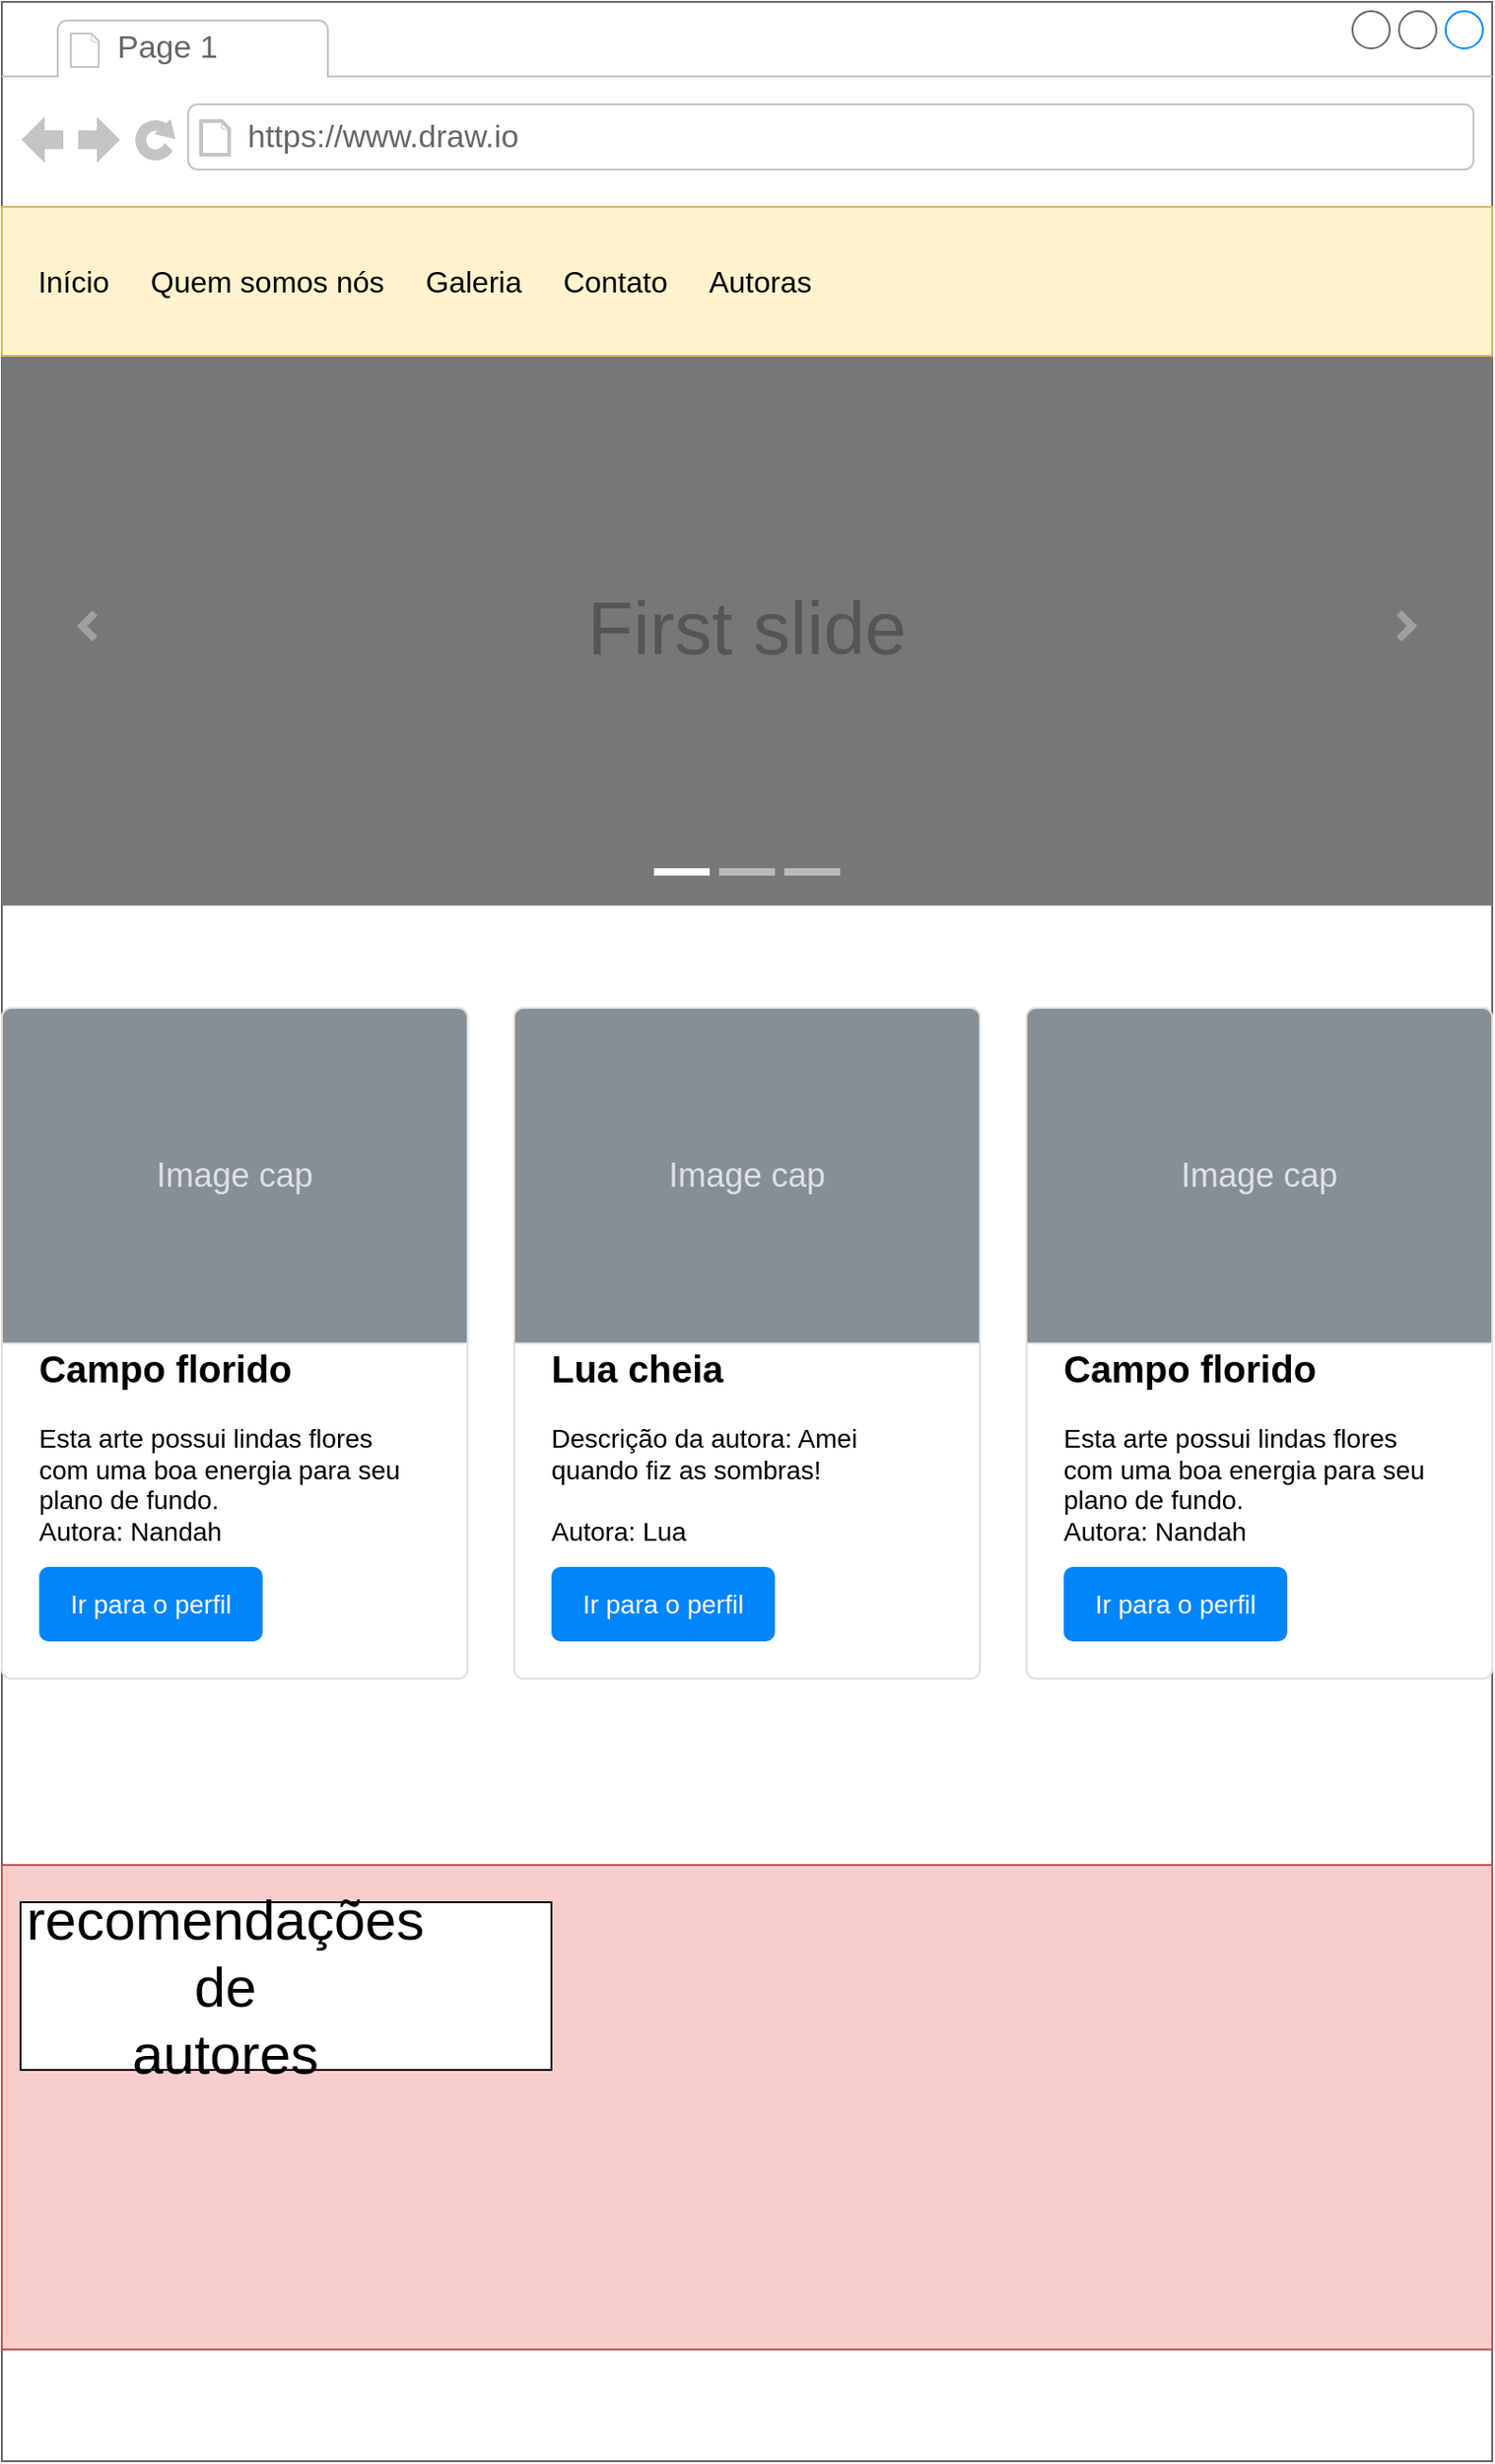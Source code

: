 <mxfile version="14.7.1" type="github"><diagram id="wK1NJLroiv-2ser9sW-l" name="Page-1"><mxGraphModel dx="997" dy="580" grid="1" gridSize="10" guides="1" tooltips="1" connect="1" arrows="1" fold="1" page="1" pageScale="1" pageWidth="827" pageHeight="1169" math="0" shadow="0"><root><mxCell id="0"/><mxCell id="1" parent="0"/><mxCell id="tDXbiLjTbDgPIIlDf_-2-12" value="" style="strokeWidth=1;shadow=0;dashed=0;align=center;html=1;shape=mxgraph.mockup.containers.browserWindow;rSize=0;strokeColor=#666666;strokeColor2=#008cff;strokeColor3=#c4c4c4;mainText=,;recursiveResize=0;" vertex="1" parent="1"><mxGeometry x="50" y="730" width="800" height="1320" as="geometry"/></mxCell><mxCell id="tDXbiLjTbDgPIIlDf_-2-13" value="Page 1" style="strokeWidth=1;shadow=0;dashed=0;align=center;html=1;shape=mxgraph.mockup.containers.anchor;fontSize=17;fontColor=#666666;align=left;" vertex="1" parent="tDXbiLjTbDgPIIlDf_-2-12"><mxGeometry x="60" y="12" width="110" height="26" as="geometry"/></mxCell><mxCell id="tDXbiLjTbDgPIIlDf_-2-14" value="https://www.draw.io" style="strokeWidth=1;shadow=0;dashed=0;align=center;html=1;shape=mxgraph.mockup.containers.anchor;rSize=0;fontSize=17;fontColor=#666666;align=left;" vertex="1" parent="tDXbiLjTbDgPIIlDf_-2-12"><mxGeometry x="130" y="60" width="250" height="26" as="geometry"/></mxCell><mxCell id="tDXbiLjTbDgPIIlDf_-2-15" value="First slide" style="html=1;shadow=0;dashed=0;strokeColor=none;strokeWidth=1;fillColor=#777777;fontColor=#555555;whiteSpace=wrap;align=center;verticalAlign=middle;fontStyle=0;fontSize=40;" vertex="1" parent="tDXbiLjTbDgPIIlDf_-2-12"><mxGeometry y="185" width="800" height="300" as="geometry"/></mxCell><mxCell id="tDXbiLjTbDgPIIlDf_-2-16" value="" style="html=1;verticalLabelPosition=bottom;labelBackgroundColor=#ffffff;verticalAlign=top;shadow=0;dashed=0;strokeWidth=4;shape=mxgraph.ios7.misc.more;strokeColor=#a0a0a0;" vertex="1" parent="tDXbiLjTbDgPIIlDf_-2-15"><mxGeometry x="1" y="0.5" width="7" height="14" relative="1" as="geometry"><mxPoint x="-50" y="-7" as="offset"/></mxGeometry></mxCell><mxCell id="tDXbiLjTbDgPIIlDf_-2-17" value="" style="flipH=1;html=1;verticalLabelPosition=bottom;labelBackgroundColor=#ffffff;verticalAlign=top;shadow=0;dashed=0;strokeWidth=4;shape=mxgraph.ios7.misc.more;strokeColor=#a0a0a0;" vertex="1" parent="tDXbiLjTbDgPIIlDf_-2-15"><mxGeometry y="0.5" width="7" height="14" relative="1" as="geometry"><mxPoint x="43" y="-7" as="offset"/></mxGeometry></mxCell><mxCell id="tDXbiLjTbDgPIIlDf_-2-18" value="" style="html=1;shadow=0;strokeColor=none;fillColor=#ffffff;" vertex="1" parent="tDXbiLjTbDgPIIlDf_-2-15"><mxGeometry x="0.5" y="1" width="30" height="4" relative="1" as="geometry"><mxPoint x="-50" y="-20" as="offset"/></mxGeometry></mxCell><mxCell id="tDXbiLjTbDgPIIlDf_-2-19" value="" style="html=1;shadow=0;strokeColor=none;fillColor=#BBBBBB;" vertex="1" parent="tDXbiLjTbDgPIIlDf_-2-15"><mxGeometry x="0.5" y="1" width="30" height="4" relative="1" as="geometry"><mxPoint x="-15" y="-20" as="offset"/></mxGeometry></mxCell><mxCell id="tDXbiLjTbDgPIIlDf_-2-20" value="" style="html=1;shadow=0;strokeColor=none;fillColor=#BBBBBB;" vertex="1" parent="tDXbiLjTbDgPIIlDf_-2-15"><mxGeometry x="0.5" y="1" width="30" height="4" relative="1" as="geometry"><mxPoint x="20" y="-20" as="offset"/></mxGeometry></mxCell><mxCell id="tDXbiLjTbDgPIIlDf_-2-21" value="&amp;nbsp;Início&amp;nbsp; &amp;nbsp; &amp;nbsp;Quem somos nós&amp;nbsp; &amp;nbsp; &amp;nbsp;Galeria&amp;nbsp; &amp;nbsp; &amp;nbsp;Contato&amp;nbsp; &amp;nbsp; &amp;nbsp;Autoras&amp;nbsp;" style="html=1;shadow=0;dashed=0;fillColor=#fff2cc;strokeColor=#d6b656;fontSize=16;align=left;spacing=15;" vertex="1" parent="tDXbiLjTbDgPIIlDf_-2-12"><mxGeometry y="110" width="800" height="80" as="geometry"/></mxCell><mxCell id="tDXbiLjTbDgPIIlDf_-2-38" value="&lt;span style=&quot;font-size: 20px&quot;&gt;&lt;b&gt;Campo florido&lt;/b&gt;&lt;/span&gt;&lt;br style=&quot;font-size: 14px&quot;&gt;&lt;br style=&quot;font-size: 14px&quot;&gt;Esta arte possui lindas flores&amp;nbsp;&lt;br&gt;com uma boa energia para seu plano de fundo.&lt;br&gt;Autora: Nandah" style="html=1;shadow=0;dashed=0;shape=mxgraph.bootstrap.rrect;rSize=5;strokeColor=#DFDFDF;html=1;whiteSpace=wrap;fillColor=#ffffff;fontColor=#000000;verticalAlign=bottom;align=left;spacing=20;spacingBottom=50;fontSize=14;" vertex="1" parent="tDXbiLjTbDgPIIlDf_-2-12"><mxGeometry y="540" width="250" height="360" as="geometry"/></mxCell><mxCell id="tDXbiLjTbDgPIIlDf_-2-39" value="Image cap" style="html=1;shadow=0;dashed=0;shape=mxgraph.bootstrap.topButton;rSize=5;perimeter=none;whiteSpace=wrap;fillColor=#868E96;strokeColor=#DFDFDF;fontColor=#DEE2E6;resizeWidth=1;fontSize=18;" vertex="1" parent="tDXbiLjTbDgPIIlDf_-2-38"><mxGeometry width="250" height="180" relative="1" as="geometry"/></mxCell><mxCell id="tDXbiLjTbDgPIIlDf_-2-40" value="Ir para o perfil" style="html=1;shadow=0;dashed=0;shape=mxgraph.bootstrap.rrect;rSize=5;perimeter=none;whiteSpace=wrap;fillColor=#0085FC;strokeColor=none;fontColor=#ffffff;resizeWidth=1;fontSize=14;" vertex="1" parent="tDXbiLjTbDgPIIlDf_-2-38"><mxGeometry y="1" width="120" height="40" relative="1" as="geometry"><mxPoint x="20" y="-60" as="offset"/></mxGeometry></mxCell><mxCell id="tDXbiLjTbDgPIIlDf_-2-54" value="&lt;span style=&quot;font-size: 20px&quot;&gt;&lt;b&gt;Lua cheia&lt;/b&gt;&lt;/span&gt;&lt;br style=&quot;font-size: 14px&quot;&gt;&lt;br style=&quot;font-size: 14px&quot;&gt;Descrição da autora: Amei quando fiz as sombras!&lt;br&gt;&lt;br&gt;Autora: Lua" style="html=1;shadow=0;dashed=0;shape=mxgraph.bootstrap.rrect;rSize=5;strokeColor=#DFDFDF;html=1;whiteSpace=wrap;fillColor=#ffffff;fontColor=#000000;verticalAlign=bottom;align=left;spacing=20;spacingBottom=50;fontSize=14;" vertex="1" parent="tDXbiLjTbDgPIIlDf_-2-12"><mxGeometry x="275" y="540" width="250" height="360" as="geometry"/></mxCell><mxCell id="tDXbiLjTbDgPIIlDf_-2-55" value="Image cap" style="html=1;shadow=0;dashed=0;shape=mxgraph.bootstrap.topButton;rSize=5;perimeter=none;whiteSpace=wrap;fillColor=#868E96;strokeColor=#DFDFDF;fontColor=#DEE2E6;resizeWidth=1;fontSize=18;" vertex="1" parent="tDXbiLjTbDgPIIlDf_-2-54"><mxGeometry width="250" height="180" relative="1" as="geometry"/></mxCell><mxCell id="tDXbiLjTbDgPIIlDf_-2-56" value="Ir para o perfil" style="html=1;shadow=0;dashed=0;shape=mxgraph.bootstrap.rrect;rSize=5;perimeter=none;whiteSpace=wrap;fillColor=#0085FC;strokeColor=none;fontColor=#ffffff;resizeWidth=1;fontSize=14;" vertex="1" parent="tDXbiLjTbDgPIIlDf_-2-54"><mxGeometry y="1" width="120" height="40" relative="1" as="geometry"><mxPoint x="20" y="-60" as="offset"/></mxGeometry></mxCell><mxCell id="tDXbiLjTbDgPIIlDf_-2-57" value="&lt;span style=&quot;font-size: 20px&quot;&gt;&lt;b&gt;Campo florido&lt;/b&gt;&lt;/span&gt;&lt;br style=&quot;font-size: 14px&quot;&gt;&lt;br style=&quot;font-size: 14px&quot;&gt;Esta arte possui lindas flores&amp;nbsp;&lt;br&gt;com uma boa energia para seu plano de fundo.&lt;br&gt;Autora: Nandah" style="html=1;shadow=0;dashed=0;shape=mxgraph.bootstrap.rrect;rSize=5;strokeColor=#DFDFDF;html=1;whiteSpace=wrap;fillColor=#ffffff;fontColor=#000000;verticalAlign=bottom;align=left;spacing=20;spacingBottom=50;fontSize=14;" vertex="1" parent="tDXbiLjTbDgPIIlDf_-2-12"><mxGeometry x="550" y="540" width="250" height="360" as="geometry"/></mxCell><mxCell id="tDXbiLjTbDgPIIlDf_-2-58" value="Image cap" style="html=1;shadow=0;dashed=0;shape=mxgraph.bootstrap.topButton;rSize=5;perimeter=none;whiteSpace=wrap;fillColor=#868E96;strokeColor=#DFDFDF;fontColor=#DEE2E6;resizeWidth=1;fontSize=18;" vertex="1" parent="tDXbiLjTbDgPIIlDf_-2-57"><mxGeometry width="250" height="180" relative="1" as="geometry"/></mxCell><mxCell id="tDXbiLjTbDgPIIlDf_-2-59" value="Ir para o perfil" style="html=1;shadow=0;dashed=0;shape=mxgraph.bootstrap.rrect;rSize=5;perimeter=none;whiteSpace=wrap;fillColor=#0085FC;strokeColor=none;fontColor=#ffffff;resizeWidth=1;fontSize=14;" vertex="1" parent="tDXbiLjTbDgPIIlDf_-2-57"><mxGeometry y="1" width="120" height="40" relative="1" as="geometry"><mxPoint x="20" y="-60" as="offset"/></mxGeometry></mxCell><mxCell id="tDXbiLjTbDgPIIlDf_-2-60" value="" style="rounded=0;whiteSpace=wrap;html=1;fillColor=#f8cecc;strokeColor=#b85450;" vertex="1" parent="1"><mxGeometry x="50" y="1730" width="800" height="260" as="geometry"/></mxCell><mxCell id="tDXbiLjTbDgPIIlDf_-2-62" value="" style="rounded=0;whiteSpace=wrap;html=1;" vertex="1" parent="1"><mxGeometry x="60" y="1750" width="285" height="90" as="geometry"/></mxCell><mxCell id="tDXbiLjTbDgPIIlDf_-2-63" value="&lt;span style=&quot;font-size: 30px&quot;&gt;recomendações&lt;br&gt;de&lt;br&gt;autores&lt;br&gt;&lt;/span&gt;" style="text;html=1;strokeColor=none;fillColor=none;align=center;verticalAlign=middle;whiteSpace=wrap;rounded=0;" vertex="1" parent="1"><mxGeometry x="90" y="1765" width="160" height="60" as="geometry"/></mxCell></root></mxGraphModel></diagram></mxfile>